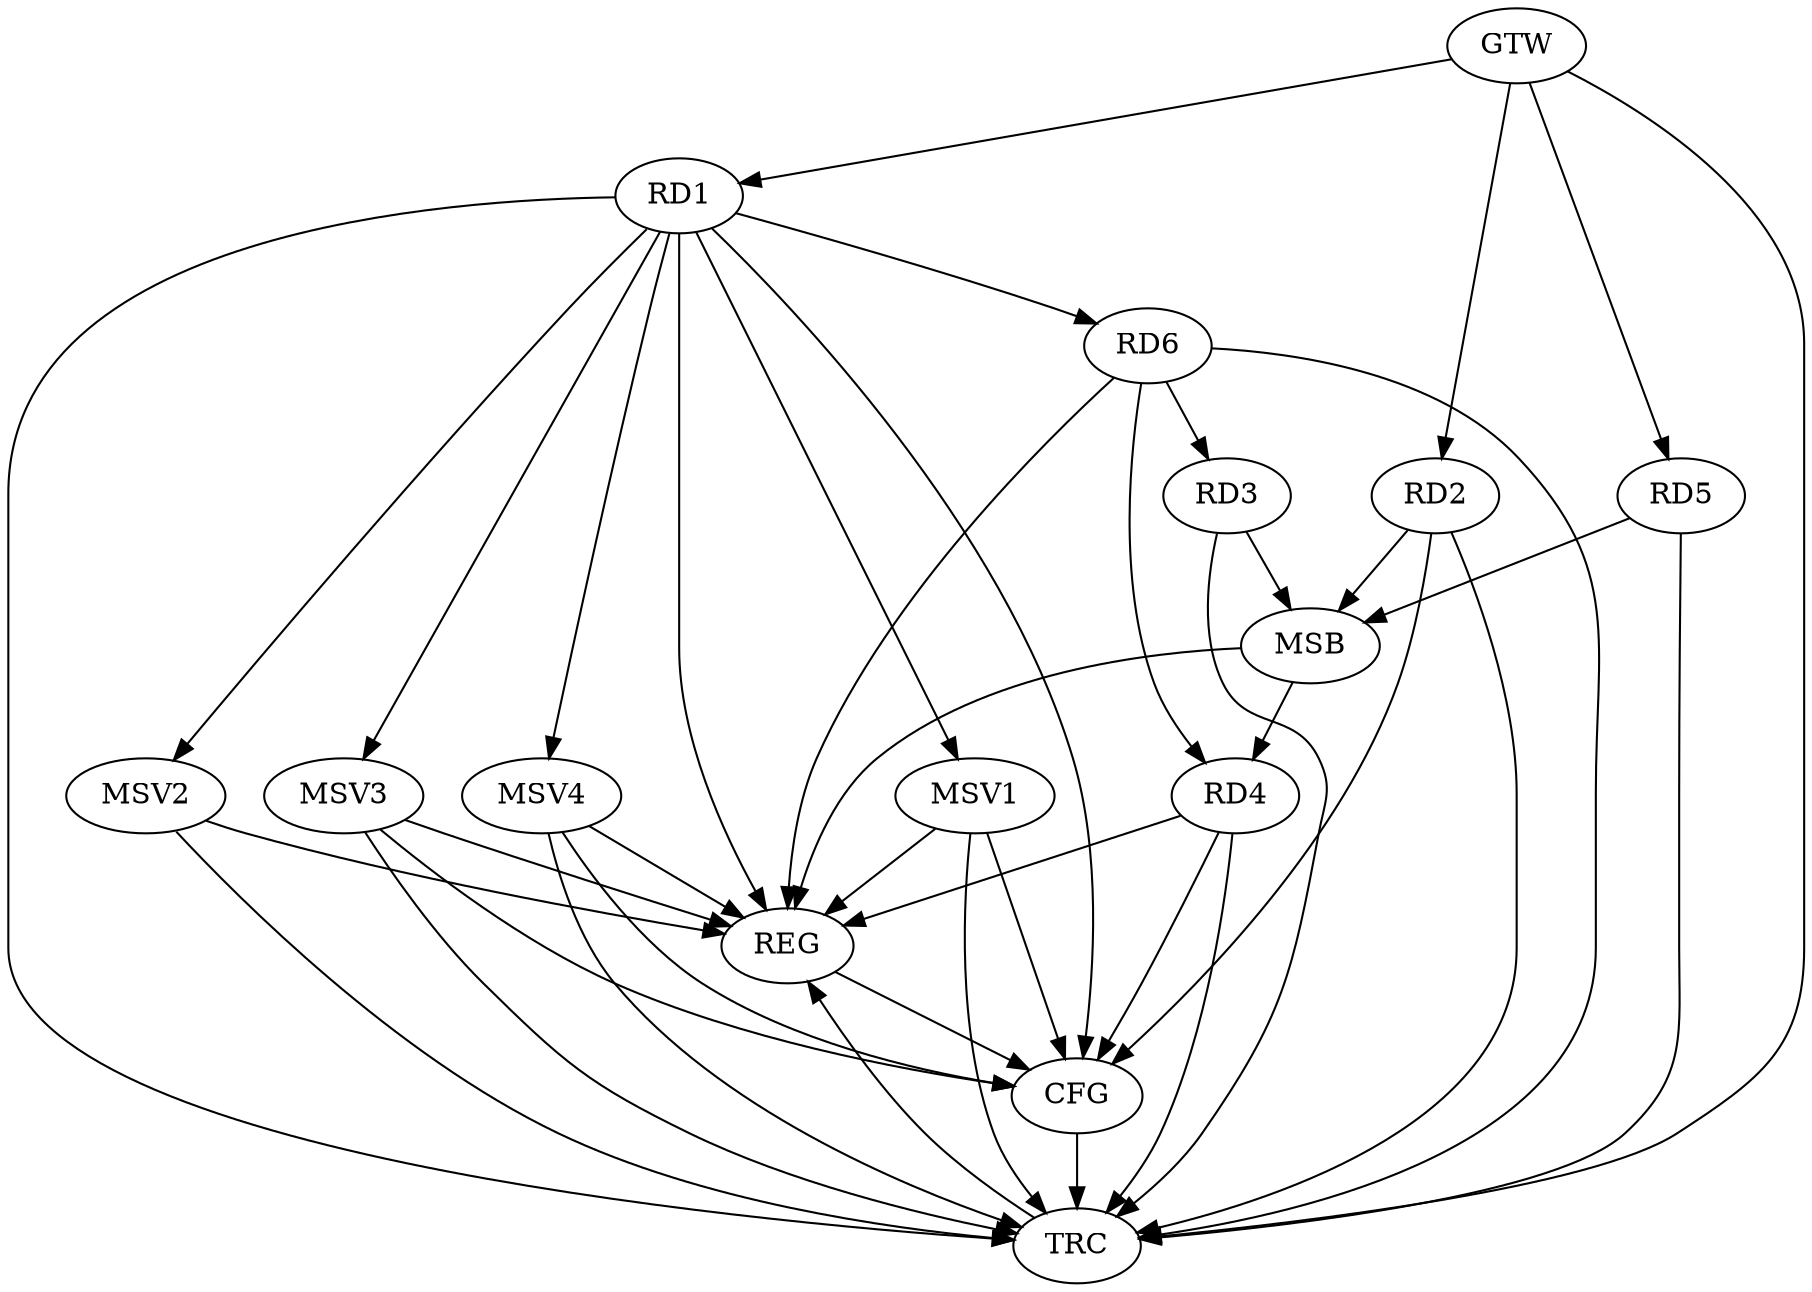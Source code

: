 strict digraph G {
  RD1 [ label="RD1" ];
  RD2 [ label="RD2" ];
  RD3 [ label="RD3" ];
  RD4 [ label="RD4" ];
  RD5 [ label="RD5" ];
  RD6 [ label="RD6" ];
  GTW [ label="GTW" ];
  REG [ label="REG" ];
  MSB [ label="MSB" ];
  CFG [ label="CFG" ];
  TRC [ label="TRC" ];
  MSV1 [ label="MSV1" ];
  MSV2 [ label="MSV2" ];
  MSV3 [ label="MSV3" ];
  MSV4 [ label="MSV4" ];
  RD1 -> RD6;
  RD6 -> RD3;
  RD6 -> RD4;
  GTW -> RD1;
  GTW -> RD2;
  GTW -> RD5;
  RD1 -> REG;
  RD4 -> REG;
  RD6 -> REG;
  RD2 -> MSB;
  MSB -> REG;
  RD3 -> MSB;
  RD5 -> MSB;
  MSB -> RD4;
  RD2 -> CFG;
  RD4 -> CFG;
  RD1 -> CFG;
  REG -> CFG;
  RD1 -> TRC;
  RD2 -> TRC;
  RD3 -> TRC;
  RD4 -> TRC;
  RD5 -> TRC;
  RD6 -> TRC;
  GTW -> TRC;
  CFG -> TRC;
  TRC -> REG;
  RD1 -> MSV1;
  MSV1 -> REG;
  MSV1 -> TRC;
  MSV1 -> CFG;
  RD1 -> MSV2;
  MSV2 -> REG;
  MSV2 -> TRC;
  RD1 -> MSV3;
  MSV3 -> REG;
  MSV3 -> TRC;
  MSV3 -> CFG;
  RD1 -> MSV4;
  MSV4 -> REG;
  MSV4 -> TRC;
  MSV4 -> CFG;
}
